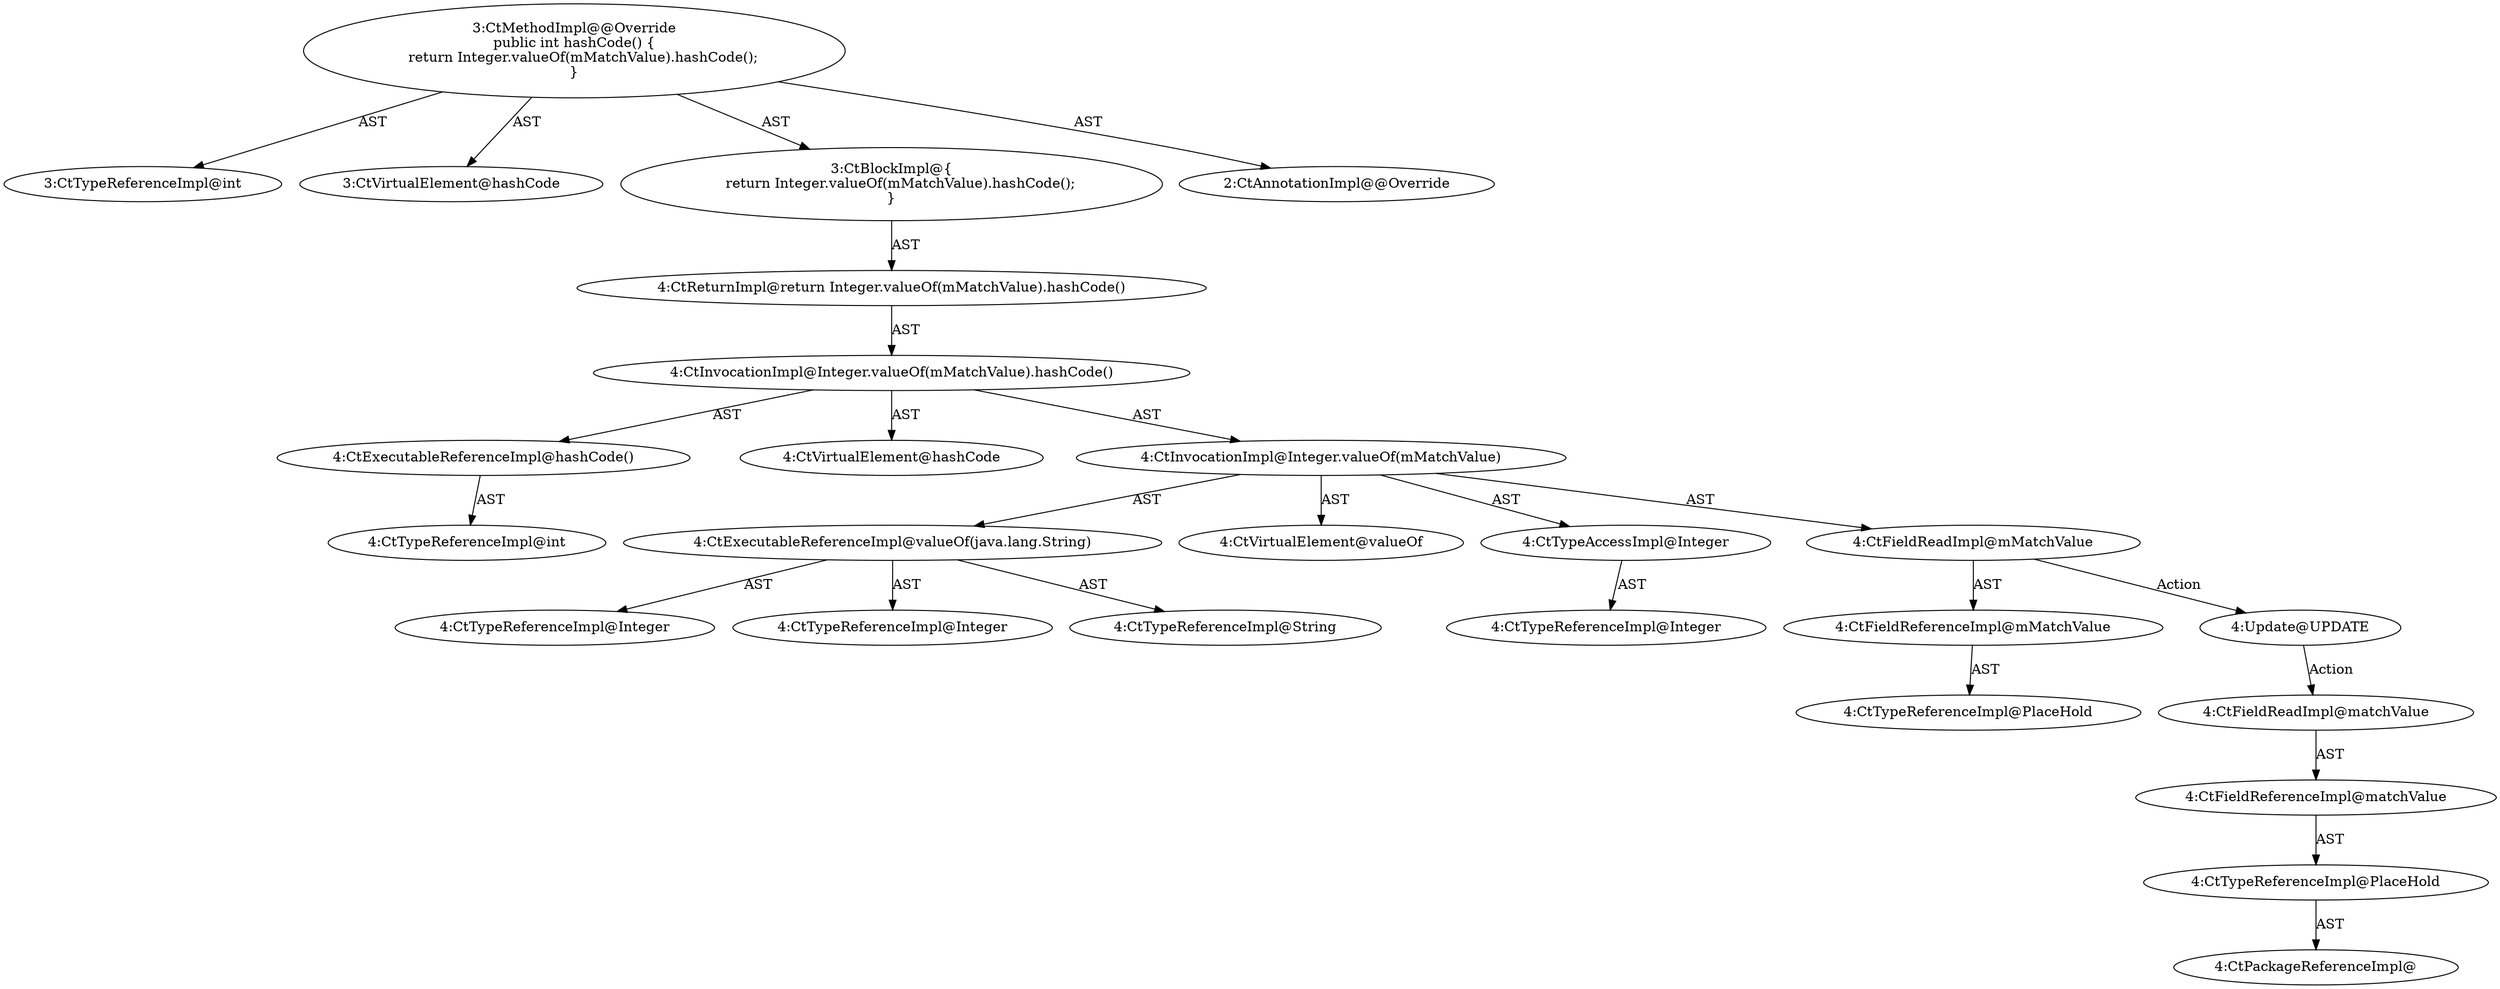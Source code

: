 digraph "hashCode#?" {
0 [label="3:CtTypeReferenceImpl@int" shape=ellipse]
1 [label="3:CtVirtualElement@hashCode" shape=ellipse]
2 [label="4:CtExecutableReferenceImpl@hashCode()" shape=ellipse]
3 [label="4:CtTypeReferenceImpl@int" shape=ellipse]
4 [label="4:CtVirtualElement@hashCode" shape=ellipse]
5 [label="4:CtExecutableReferenceImpl@valueOf(java.lang.String)" shape=ellipse]
6 [label="4:CtTypeReferenceImpl@Integer" shape=ellipse]
7 [label="4:CtTypeReferenceImpl@Integer" shape=ellipse]
8 [label="4:CtTypeReferenceImpl@String" shape=ellipse]
9 [label="4:CtVirtualElement@valueOf" shape=ellipse]
10 [label="4:CtTypeAccessImpl@Integer" shape=ellipse]
11 [label="4:CtTypeReferenceImpl@Integer" shape=ellipse]
12 [label="4:CtFieldReferenceImpl@mMatchValue" shape=ellipse]
13 [label="4:CtTypeReferenceImpl@PlaceHold" shape=ellipse]
14 [label="4:CtFieldReadImpl@mMatchValue" shape=ellipse]
15 [label="4:CtInvocationImpl@Integer.valueOf(mMatchValue)" shape=ellipse]
16 [label="4:CtInvocationImpl@Integer.valueOf(mMatchValue).hashCode()" shape=ellipse]
17 [label="4:CtReturnImpl@return Integer.valueOf(mMatchValue).hashCode()" shape=ellipse]
18 [label="3:CtBlockImpl@\{
    return Integer.valueOf(mMatchValue).hashCode();
\}" shape=ellipse]
19 [label="3:CtMethodImpl@@Override
public int hashCode() \{
    return Integer.valueOf(mMatchValue).hashCode();
\}" shape=ellipse]
20 [label="2:CtAnnotationImpl@@Override" shape=ellipse]
21 [label="4:Update@UPDATE" shape=ellipse]
22 [label="4:CtPackageReferenceImpl@" shape=ellipse]
23 [label="4:CtTypeReferenceImpl@PlaceHold" shape=ellipse]
24 [label="4:CtFieldReferenceImpl@matchValue" shape=ellipse]
25 [label="4:CtFieldReadImpl@matchValue" shape=ellipse]
2 -> 3 [label="AST"];
5 -> 6 [label="AST"];
5 -> 7 [label="AST"];
5 -> 8 [label="AST"];
10 -> 11 [label="AST"];
12 -> 13 [label="AST"];
14 -> 12 [label="AST"];
14 -> 21 [label="Action"];
15 -> 9 [label="AST"];
15 -> 10 [label="AST"];
15 -> 5 [label="AST"];
15 -> 14 [label="AST"];
16 -> 4 [label="AST"];
16 -> 15 [label="AST"];
16 -> 2 [label="AST"];
17 -> 16 [label="AST"];
18 -> 17 [label="AST"];
19 -> 1 [label="AST"];
19 -> 20 [label="AST"];
19 -> 0 [label="AST"];
19 -> 18 [label="AST"];
21 -> 25 [label="Action"];
23 -> 22 [label="AST"];
24 -> 23 [label="AST"];
25 -> 24 [label="AST"];
}